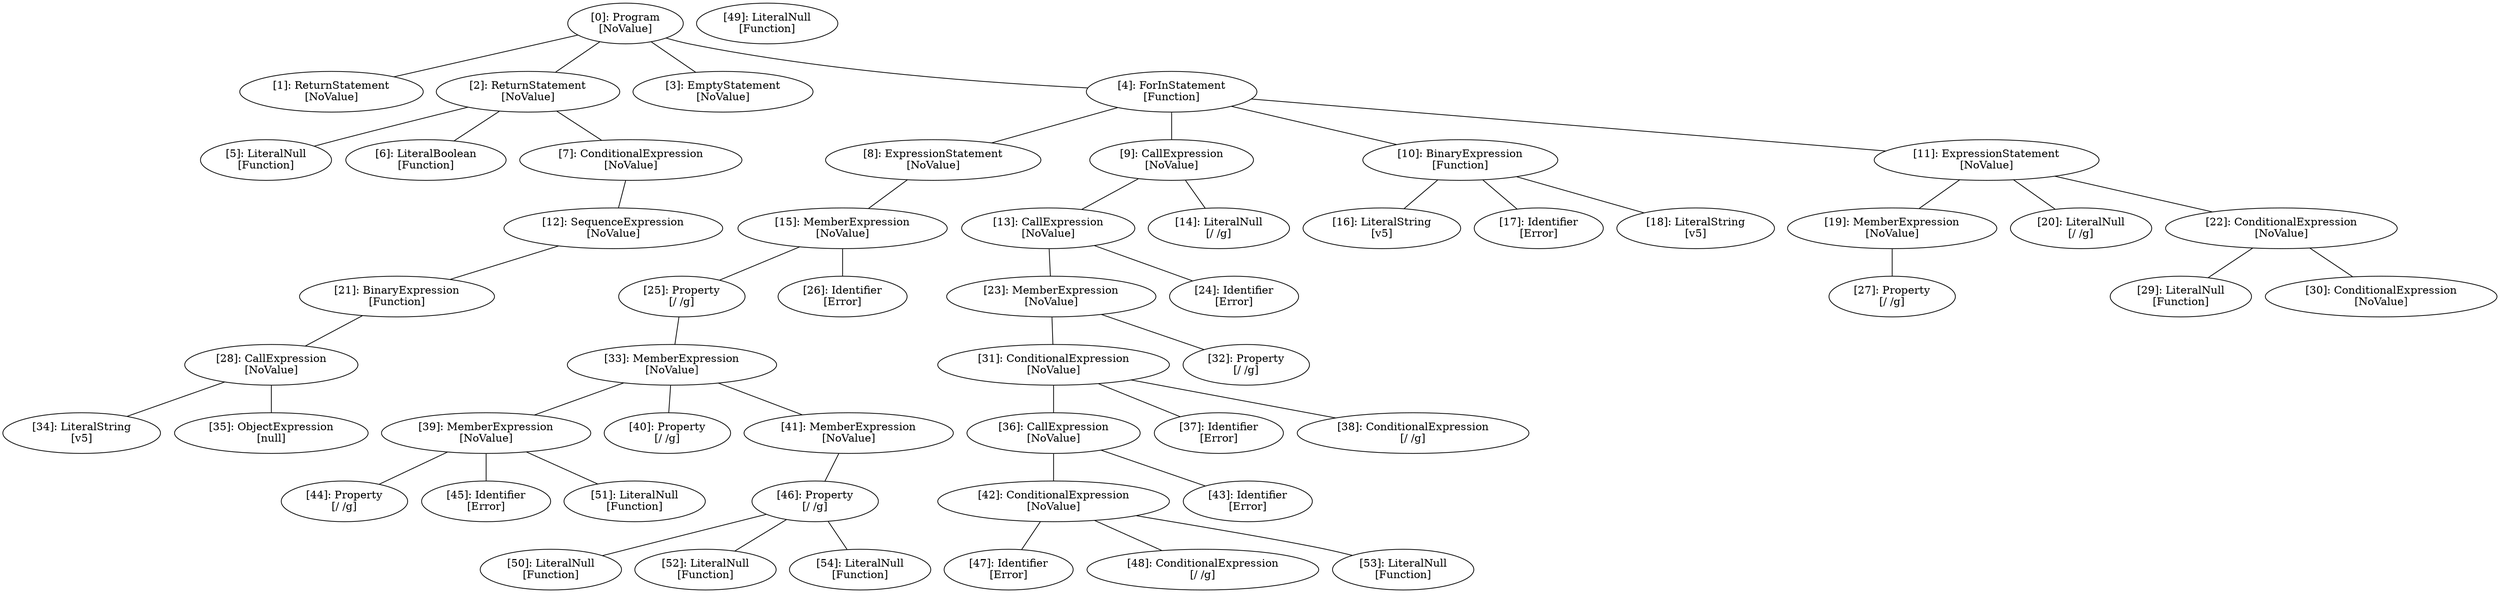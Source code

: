 // Result
graph {
	0 [label="[0]: Program
[NoValue]"]
	1 [label="[1]: ReturnStatement
[NoValue]"]
	2 [label="[2]: ReturnStatement
[NoValue]"]
	3 [label="[3]: EmptyStatement
[NoValue]"]
	4 [label="[4]: ForInStatement
[Function]"]
	5 [label="[5]: LiteralNull
[Function]"]
	6 [label="[6]: LiteralBoolean
[Function]"]
	7 [label="[7]: ConditionalExpression
[NoValue]"]
	8 [label="[8]: ExpressionStatement
[NoValue]"]
	9 [label="[9]: CallExpression
[NoValue]"]
	10 [label="[10]: BinaryExpression
[Function]"]
	11 [label="[11]: ExpressionStatement
[NoValue]"]
	12 [label="[12]: SequenceExpression
[NoValue]"]
	13 [label="[13]: CallExpression
[NoValue]"]
	14 [label="[14]: LiteralNull
[/ /g]"]
	15 [label="[15]: MemberExpression
[NoValue]"]
	16 [label="[16]: LiteralString
[v5]"]
	17 [label="[17]: Identifier
[Error]"]
	18 [label="[18]: LiteralString
[v5]"]
	19 [label="[19]: MemberExpression
[NoValue]"]
	20 [label="[20]: LiteralNull
[/ /g]"]
	21 [label="[21]: BinaryExpression
[Function]"]
	22 [label="[22]: ConditionalExpression
[NoValue]"]
	23 [label="[23]: MemberExpression
[NoValue]"]
	24 [label="[24]: Identifier
[Error]"]
	25 [label="[25]: Property
[/ /g]"]
	26 [label="[26]: Identifier
[Error]"]
	27 [label="[27]: Property
[/ /g]"]
	28 [label="[28]: CallExpression
[NoValue]"]
	29 [label="[29]: LiteralNull
[Function]"]
	30 [label="[30]: ConditionalExpression
[NoValue]"]
	31 [label="[31]: ConditionalExpression
[NoValue]"]
	32 [label="[32]: Property
[/ /g]"]
	33 [label="[33]: MemberExpression
[NoValue]"]
	34 [label="[34]: LiteralString
[v5]"]
	35 [label="[35]: ObjectExpression
[null]"]
	36 [label="[36]: CallExpression
[NoValue]"]
	37 [label="[37]: Identifier
[Error]"]
	38 [label="[38]: ConditionalExpression
[/ /g]"]
	39 [label="[39]: MemberExpression
[NoValue]"]
	40 [label="[40]: Property
[/ /g]"]
	41 [label="[41]: MemberExpression
[NoValue]"]
	42 [label="[42]: ConditionalExpression
[NoValue]"]
	43 [label="[43]: Identifier
[Error]"]
	44 [label="[44]: Property
[/ /g]"]
	45 [label="[45]: Identifier
[Error]"]
	46 [label="[46]: Property
[/ /g]"]
	47 [label="[47]: Identifier
[Error]"]
	48 [label="[48]: ConditionalExpression
[/ /g]"]
	49 [label="[49]: LiteralNull
[Function]"]
	50 [label="[50]: LiteralNull
[Function]"]
	51 [label="[51]: LiteralNull
[Function]"]
	52 [label="[52]: LiteralNull
[Function]"]
	53 [label="[53]: LiteralNull
[Function]"]
	54 [label="[54]: LiteralNull
[Function]"]
	0 -- 1
	0 -- 2
	0 -- 3
	0 -- 4
	2 -- 5
	2 -- 6
	2 -- 7
	4 -- 8
	4 -- 9
	4 -- 10
	4 -- 11
	7 -- 12
	8 -- 15
	9 -- 13
	9 -- 14
	10 -- 16
	10 -- 17
	10 -- 18
	11 -- 19
	11 -- 20
	11 -- 22
	12 -- 21
	13 -- 23
	13 -- 24
	15 -- 25
	15 -- 26
	19 -- 27
	21 -- 28
	22 -- 29
	22 -- 30
	23 -- 31
	23 -- 32
	25 -- 33
	28 -- 34
	28 -- 35
	31 -- 36
	31 -- 37
	31 -- 38
	33 -- 39
	33 -- 40
	33 -- 41
	36 -- 42
	36 -- 43
	39 -- 44
	39 -- 45
	39 -- 51
	41 -- 46
	42 -- 47
	42 -- 48
	42 -- 53
	46 -- 50
	46 -- 52
	46 -- 54
}
